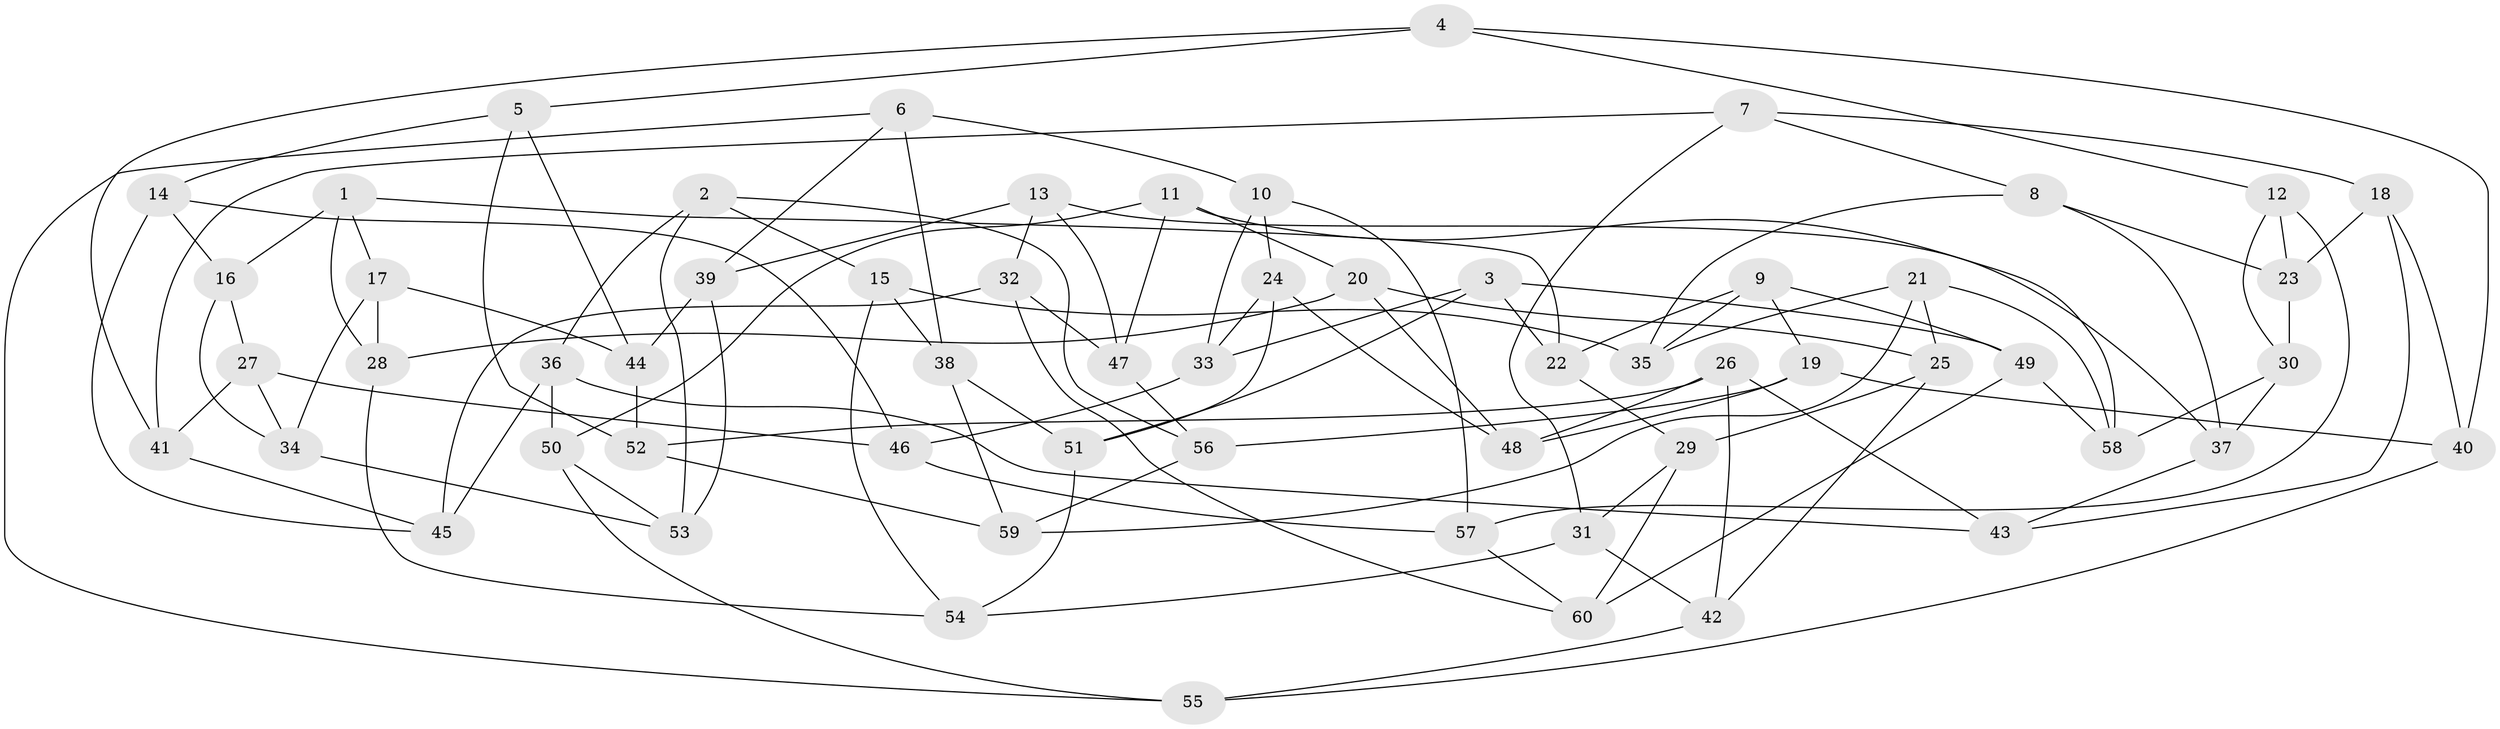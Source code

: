 // coarse degree distribution, {4: 0.17647058823529413, 6: 0.47058823529411764, 5: 0.2647058823529412, 3: 0.08823529411764706}
// Generated by graph-tools (version 1.1) at 2025/24/03/03/25 07:24:27]
// undirected, 60 vertices, 120 edges
graph export_dot {
graph [start="1"]
  node [color=gray90,style=filled];
  1;
  2;
  3;
  4;
  5;
  6;
  7;
  8;
  9;
  10;
  11;
  12;
  13;
  14;
  15;
  16;
  17;
  18;
  19;
  20;
  21;
  22;
  23;
  24;
  25;
  26;
  27;
  28;
  29;
  30;
  31;
  32;
  33;
  34;
  35;
  36;
  37;
  38;
  39;
  40;
  41;
  42;
  43;
  44;
  45;
  46;
  47;
  48;
  49;
  50;
  51;
  52;
  53;
  54;
  55;
  56;
  57;
  58;
  59;
  60;
  1 -- 16;
  1 -- 22;
  1 -- 17;
  1 -- 28;
  2 -- 56;
  2 -- 36;
  2 -- 53;
  2 -- 15;
  3 -- 22;
  3 -- 51;
  3 -- 33;
  3 -- 49;
  4 -- 41;
  4 -- 5;
  4 -- 40;
  4 -- 12;
  5 -- 14;
  5 -- 52;
  5 -- 44;
  6 -- 39;
  6 -- 38;
  6 -- 10;
  6 -- 55;
  7 -- 31;
  7 -- 8;
  7 -- 18;
  7 -- 41;
  8 -- 37;
  8 -- 35;
  8 -- 23;
  9 -- 49;
  9 -- 19;
  9 -- 35;
  9 -- 22;
  10 -- 33;
  10 -- 57;
  10 -- 24;
  11 -- 50;
  11 -- 20;
  11 -- 47;
  11 -- 58;
  12 -- 57;
  12 -- 30;
  12 -- 23;
  13 -- 37;
  13 -- 32;
  13 -- 47;
  13 -- 39;
  14 -- 45;
  14 -- 16;
  14 -- 46;
  15 -- 35;
  15 -- 54;
  15 -- 38;
  16 -- 27;
  16 -- 34;
  17 -- 34;
  17 -- 28;
  17 -- 44;
  18 -- 40;
  18 -- 43;
  18 -- 23;
  19 -- 48;
  19 -- 56;
  19 -- 40;
  20 -- 48;
  20 -- 25;
  20 -- 28;
  21 -- 58;
  21 -- 35;
  21 -- 59;
  21 -- 25;
  22 -- 29;
  23 -- 30;
  24 -- 33;
  24 -- 48;
  24 -- 51;
  25 -- 42;
  25 -- 29;
  26 -- 48;
  26 -- 52;
  26 -- 43;
  26 -- 42;
  27 -- 34;
  27 -- 46;
  27 -- 41;
  28 -- 54;
  29 -- 31;
  29 -- 60;
  30 -- 58;
  30 -- 37;
  31 -- 42;
  31 -- 54;
  32 -- 45;
  32 -- 47;
  32 -- 60;
  33 -- 46;
  34 -- 53;
  36 -- 50;
  36 -- 43;
  36 -- 45;
  37 -- 43;
  38 -- 59;
  38 -- 51;
  39 -- 53;
  39 -- 44;
  40 -- 55;
  41 -- 45;
  42 -- 55;
  44 -- 52;
  46 -- 57;
  47 -- 56;
  49 -- 60;
  49 -- 58;
  50 -- 55;
  50 -- 53;
  51 -- 54;
  52 -- 59;
  56 -- 59;
  57 -- 60;
}
